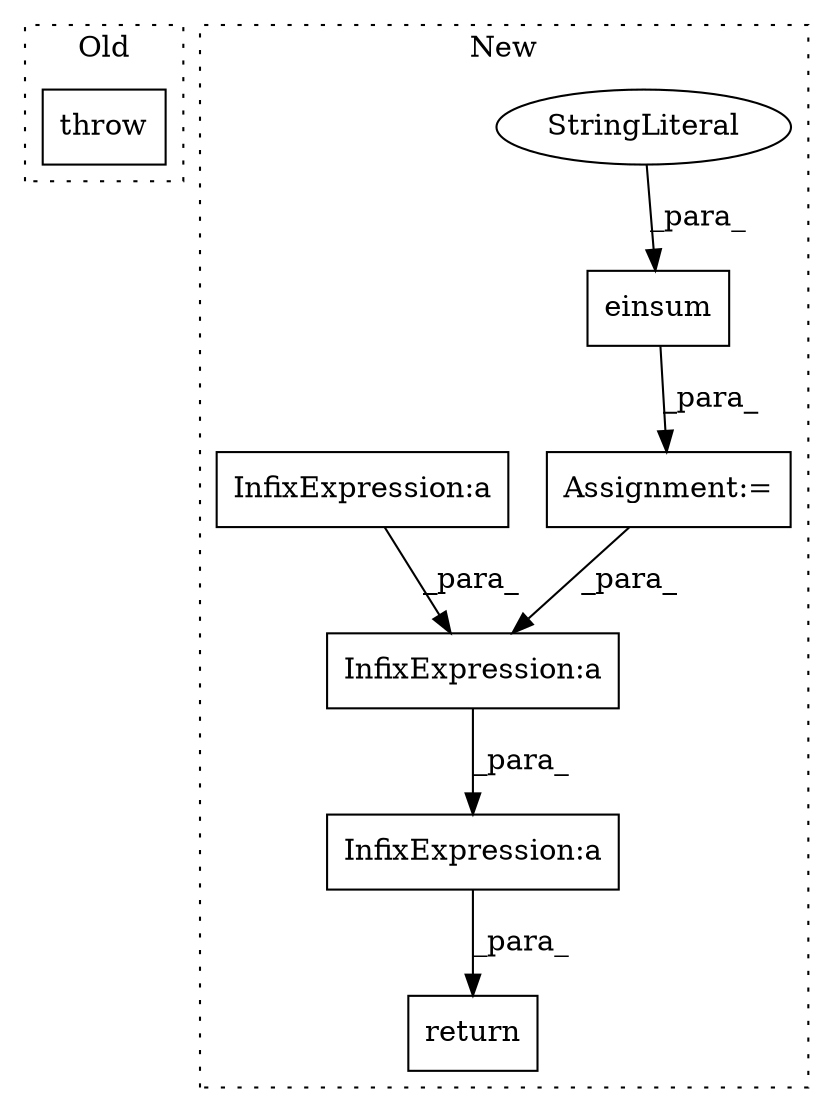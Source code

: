 digraph G {
subgraph cluster0 {
1 [label="throw" a="53" s="1511" l="6" shape="box"];
label = "Old";
style="dotted";
}
subgraph cluster1 {
2 [label="einsum" a="32" s="2991,3051" l="7,1" shape="box"];
3 [label="StringLiteral" a="45" s="2998" l="18" shape="ellipse"];
4 [label="Assignment:=" a="7" s="2984" l="1" shape="box"];
5 [label="return" a="41" s="3058" l="7" shape="box"];
6 [label="InfixExpression:a" a="27" s="3185" l="3" shape="box"];
7 [label="InfixExpression:a" a="27" s="3190" l="3" shape="box"];
8 [label="InfixExpression:a" a="27" s="3179" l="3" shape="box"];
label = "New";
style="dotted";
}
2 -> 4 [label="_para_"];
3 -> 2 [label="_para_"];
4 -> 7 [label="_para_"];
6 -> 7 [label="_para_"];
7 -> 8 [label="_para_"];
8 -> 5 [label="_para_"];
}